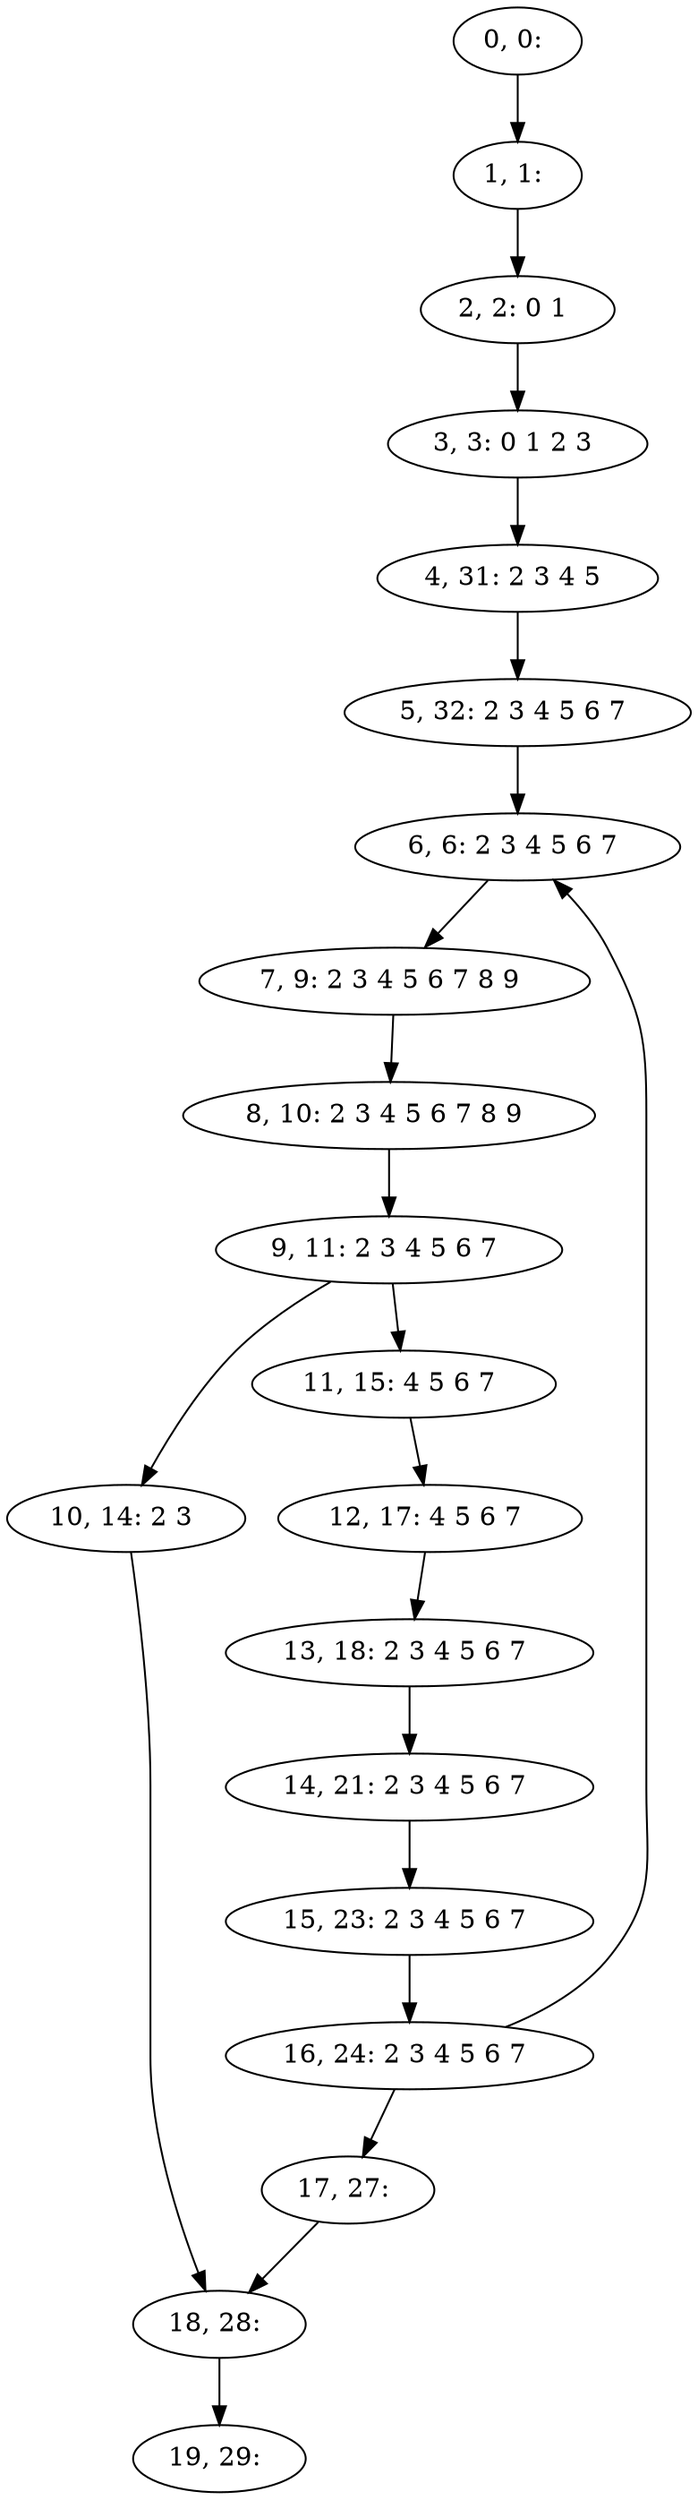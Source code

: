 digraph G {
0[label="0, 0: "];
1[label="1, 1: "];
2[label="2, 2: 0 1 "];
3[label="3, 3: 0 1 2 3 "];
4[label="4, 31: 2 3 4 5 "];
5[label="5, 32: 2 3 4 5 6 7 "];
6[label="6, 6: 2 3 4 5 6 7 "];
7[label="7, 9: 2 3 4 5 6 7 8 9 "];
8[label="8, 10: 2 3 4 5 6 7 8 9 "];
9[label="9, 11: 2 3 4 5 6 7 "];
10[label="10, 14: 2 3 "];
11[label="11, 15: 4 5 6 7 "];
12[label="12, 17: 4 5 6 7 "];
13[label="13, 18: 2 3 4 5 6 7 "];
14[label="14, 21: 2 3 4 5 6 7 "];
15[label="15, 23: 2 3 4 5 6 7 "];
16[label="16, 24: 2 3 4 5 6 7 "];
17[label="17, 27: "];
18[label="18, 28: "];
19[label="19, 29: "];
0->1 ;
1->2 ;
2->3 ;
3->4 ;
4->5 ;
5->6 ;
6->7 ;
7->8 ;
8->9 ;
9->10 ;
9->11 ;
10->18 ;
11->12 ;
12->13 ;
13->14 ;
14->15 ;
15->16 ;
16->17 ;
16->6 ;
17->18 ;
18->19 ;
}
